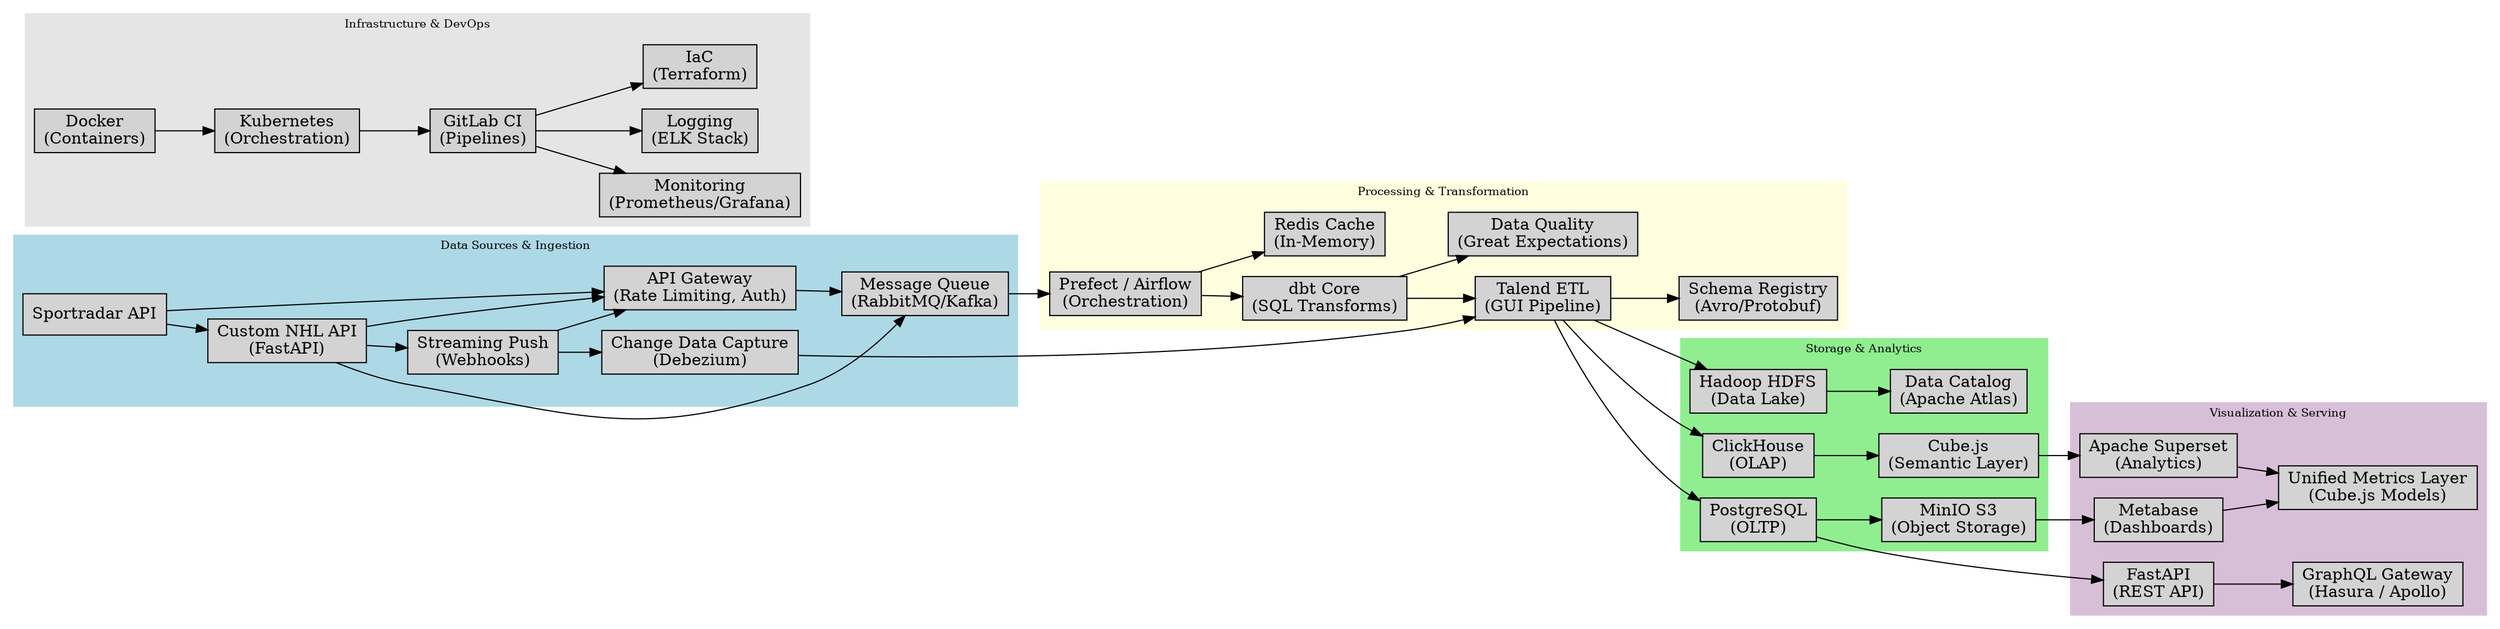 digraph Architecture {
    rankdir=LR;
    fontsize=10;
    node [shape=box, style=filled, fillcolor=lightgray];

    // Data Sources & Ingestion
    subgraph cluster_ingestion {
        label="Data Sources & Ingestion";
        style=filled;
        color=lightblue;

        Sportradar [label="Sportradar API"];
        NHL_API [label="Custom NHL API\n(FastAPI)"];
        Push [label="Streaming Push\n(Webhooks)"];
        Gateway [label="API Gateway\n(Rate Limiting, Auth)"];
        MQ [label="Message Queue\n(RabbitMQ/Kafka)"];
        Debezium [label="Change Data Capture\n(Debezium)"];

        Sportradar -> NHL_API;
        NHL_API -> Push;
        Sportradar -> Gateway;
        NHL_API -> Gateway;
        Push -> Gateway;
        NHL_API -> MQ;
        Push -> Debezium;
        Gateway -> MQ;
    }

    // Processing & Transformation
    subgraph cluster_processing {
        label="Processing & Transformation";
        style=filled;
        color=lightyellow;

        Orchestrator [label="Prefect / Airflow\n(Orchestration)"];
        dbt [label="dbt Core\n(SQL Transforms)"];
        Talend [label="Talend ETL\n(GUI Pipeline)"];
        Redis [label="Redis Cache\n(In-Memory)"];
        Quality [label="Data Quality\n(Great Expectations)"];
        Schema [label="Schema Registry\n(Avro/Protobuf)"];

        MQ -> Orchestrator;
        Orchestrator -> dbt;
        dbt -> Talend;
        Orchestrator -> Redis;
        dbt -> Quality;
        Talend -> Schema;
        Debezium -> Talend;
    }

    // Storage & Analytics
    subgraph cluster_storage {
        label="Storage & Analytics";
        style=filled;
        color=lightgreen;

        PostgreSQL [label="PostgreSQL\n(OLTP)"];
        ClickHouse [label="ClickHouse\n(OLAP)"];
        Hadoop [label="Hadoop HDFS\n(Data Lake)"];
        S3 [label="MinIO S3\n(Object Storage)"];
        Cube [label="Cube.js\n(Semantic Layer)"];
        Catalog [label="Data Catalog\n(Apache Atlas)"];

        Talend -> PostgreSQL;
        Talend -> ClickHouse;
        Talend -> Hadoop;

        PostgreSQL -> S3;
        ClickHouse -> Cube;
        Hadoop -> Catalog;
    }

    // Visualization & Serving
    subgraph cluster_visualization {
        label="Visualization & Serving";
        style=filled;
        color=thistle;

        Metabase [label="Metabase\n(Dashboards)"];
        Superset [label="Apache Superset\n(Analytics)"];
        FastAPI [label="FastAPI\n(REST API)"];
        Metrics [label="Unified Metrics Layer\n(Cube.js Models)"];
        GraphQL [label="GraphQL Gateway\n(Hasura / Apollo)"];

        S3 -> Metabase;
        Cube -> Superset;
        PostgreSQL -> FastAPI;
        Metabase -> Metrics;
        Superset -> Metrics;
        FastAPI -> GraphQL;
    }

    // Infrastructure & DevOps
    subgraph cluster_infra {
        label="Infrastructure & DevOps";
        style=filled;
        color=gray90;

        Docker [label="Docker\n(Containers)"];
        K8s [label="Kubernetes\n(Orchestration)"];
        GitLab [label="GitLab CI\n(Pipelines)"];
        Monitor [label="Monitoring\n(Prometheus/Grafana)"];
        Logging [label="Logging\n(ELK Stack)"];
        Terraform [label="IaC\n(Terraform)"];

        Docker -> K8s;
        K8s -> GitLab;
        GitLab -> Monitor;
        GitLab -> Logging;
        GitLab -> Terraform;
    }
}
